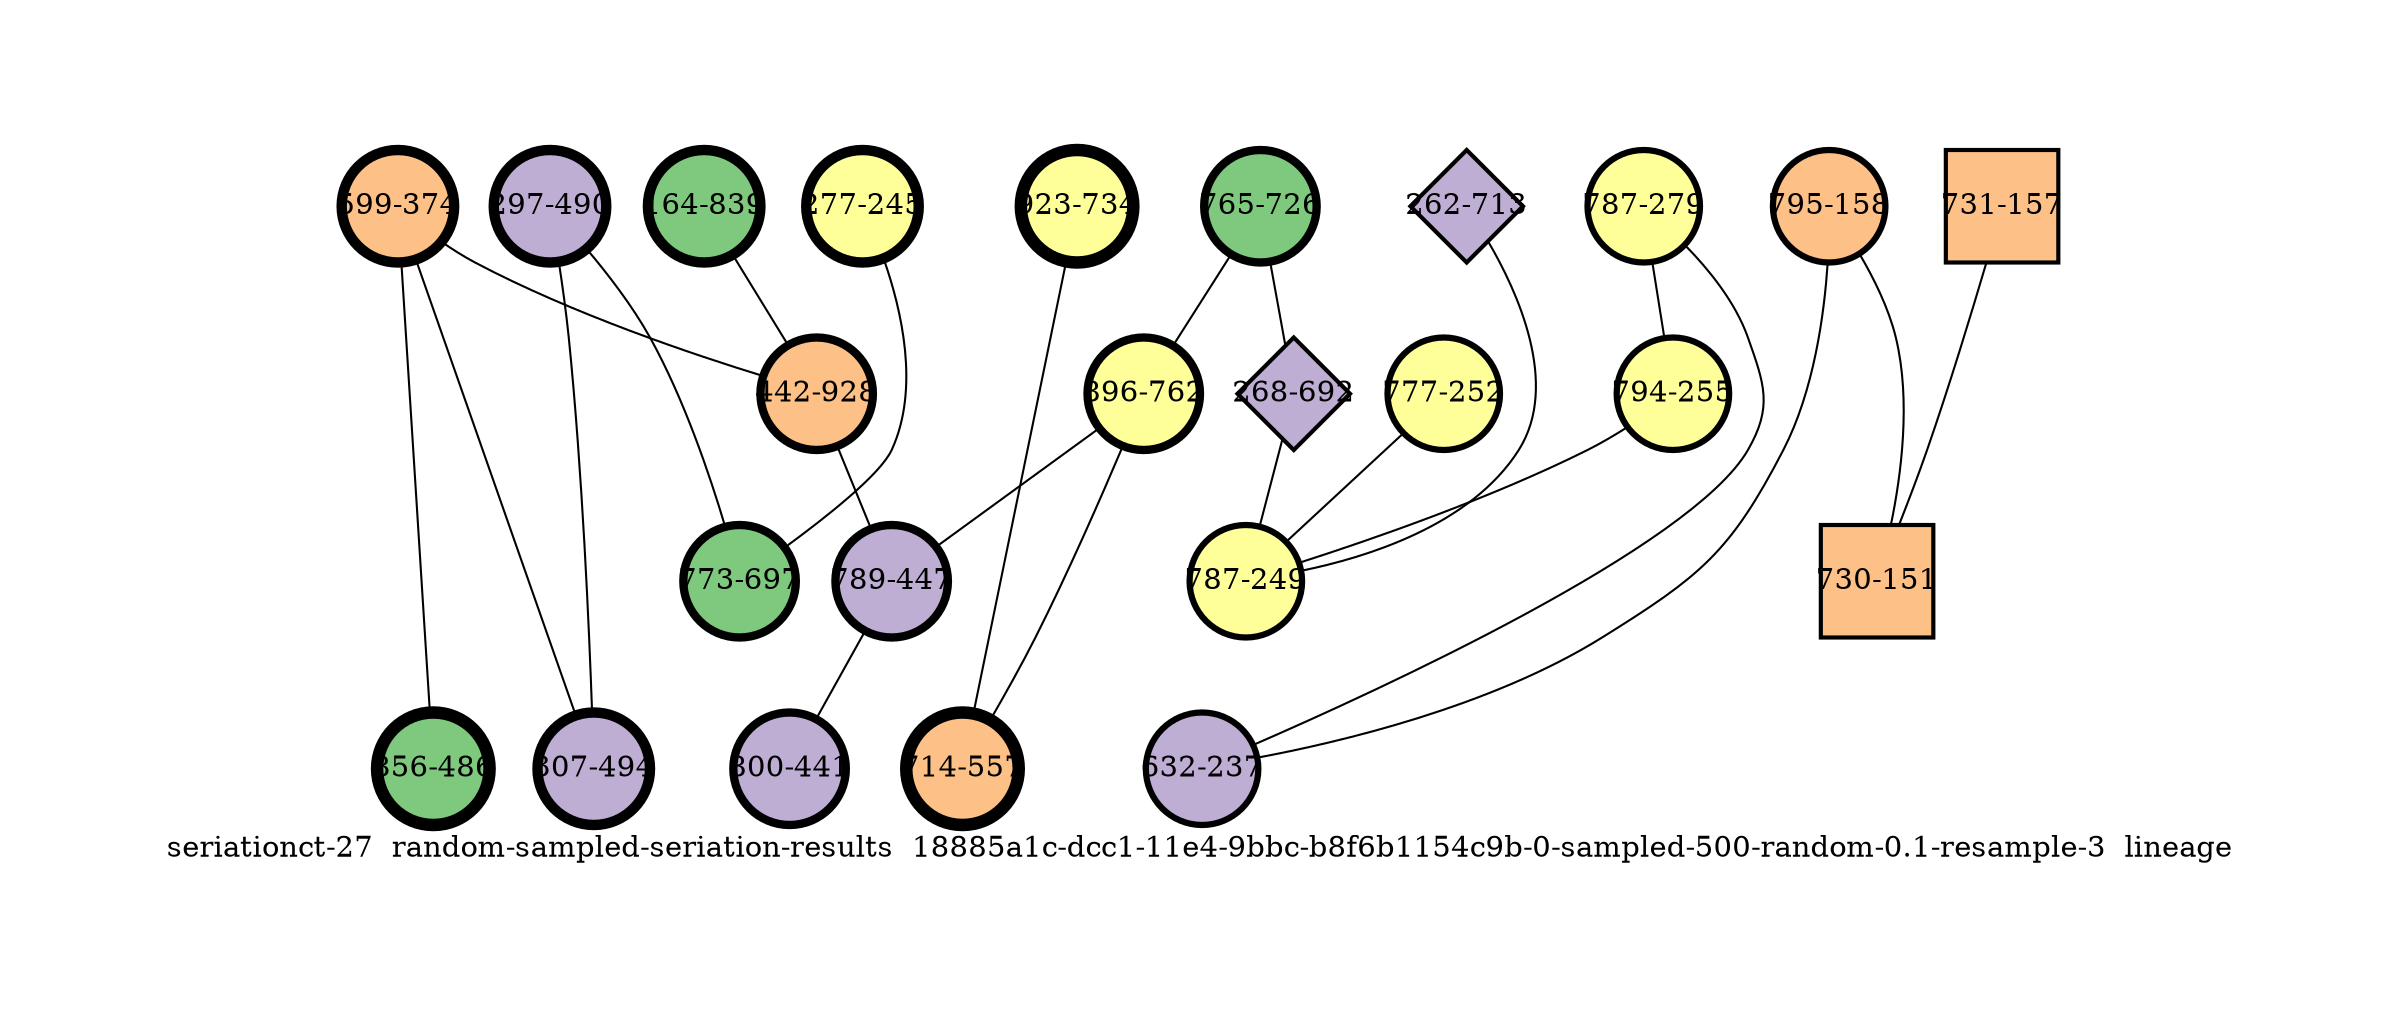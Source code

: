 strict graph "seriationct-27  random-sampled-seriation-results  18885a1c-dcc1-11e4-9bbc-b8f6b1154c9b-0-sampled-500-random-0.1-resample-3  lineage" {
labelloc=b;
ratio=auto;
pad="1.0";
label="seriationct-27  random-sampled-seriation-results  18885a1c-dcc1-11e4-9bbc-b8f6b1154c9b-0-sampled-500-random-0.1-resample-3  lineage";
node [width="0.75", style=filled, fixedsize=true, height="0.75", shape=circle, label=""];
0 [xCoordinate="490.0", appears_in_slice=5, yCoordinate="297.0", colorscheme=accent6, lineage_id=0, short_label="297-490", label="297-490", shape=circle, cluster_id=1, fillcolor=2, size="500.0", id=0, penwidth="5.0"];
1 [xCoordinate="245.0", appears_in_slice=5, yCoordinate="277.0", colorscheme=accent6, lineage_id=0, short_label="277-245", label="277-245", shape=circle, cluster_id=3, fillcolor=4, size="500.0", id=1, penwidth="5.0"];
2 [xCoordinate="839.0", appears_in_slice=5, yCoordinate="164.0", colorscheme=accent6, lineage_id=0, short_label="164-839", label="164-839", shape=circle, cluster_id=0, fillcolor=1, size="500.0", id=2, penwidth="5.0"];
3 [xCoordinate="374.0", appears_in_slice=5, yCoordinate="599.0", colorscheme=accent6, lineage_id=0, short_label="599-374", label="599-374", shape=circle, cluster_id=2, fillcolor=3, size="500.0", id=3, penwidth="5.0"];
4 [xCoordinate="928.0", appears_in_slice=4, yCoordinate="442.0", colorscheme=accent6, lineage_id=0, short_label="442-928", label="442-928", shape=circle, cluster_id=2, fillcolor=3, size="500.0", id=4, penwidth="4.0"];
5 [xCoordinate="494.0", appears_in_slice=5, yCoordinate="307.0", colorscheme=accent6, lineage_id=0, short_label="307-494", label="307-494", shape=circle, cluster_id=1, fillcolor=2, size="500.0", id=5, penwidth="5.0"];
6 [xCoordinate="157.0", appears_in_slice=2, yCoordinate="731.0", colorscheme=accent6, lineage_id=1, short_label="731-157", label="731-157", shape=square, cluster_id=2, fillcolor=3, size="500.0", id=6, penwidth="2.0"];
7 [xCoordinate="279.0", appears_in_slice=3, yCoordinate="787.0", colorscheme=accent6, lineage_id=0, short_label="787-279", label="787-279", shape=circle, cluster_id=3, fillcolor=4, size="500.0", id=7, penwidth="3.0"];
8 [xCoordinate="726.0", appears_in_slice=4, yCoordinate="765.0", colorscheme=accent6, lineage_id=0, short_label="765-726", label="765-726", shape=circle, cluster_id=0, fillcolor=1, size="500.0", id=8, penwidth="4.0"];
9 [xCoordinate="692.0", appears_in_slice=2, yCoordinate="268.0", colorscheme=accent6, lineage_id=2, short_label="268-692", label="268-692", shape=diamond, cluster_id=1, fillcolor=2, size="500.0", id=15, penwidth="2.0"];
10 [xCoordinate="486.0", appears_in_slice=6, yCoordinate="856.0", colorscheme=accent6, lineage_id=0, short_label="856-486", label="856-486", shape=circle, cluster_id=0, fillcolor=1, size="500.0", id=10, penwidth="6.0"];
11 [xCoordinate="734.0", appears_in_slice=6, yCoordinate="923.0", colorscheme=accent6, lineage_id=0, short_label="923-734", label="923-734", shape=circle, cluster_id=3, fillcolor=4, size="500.0", id=11, penwidth="6.0"];
12 [xCoordinate="713.0", appears_in_slice=2, yCoordinate="262.0", colorscheme=accent6, lineage_id=2, short_label="262-713", label="262-713", shape=diamond, cluster_id=1, fillcolor=2, size="500.0", id=12, penwidth="2.0"];
13 [xCoordinate="255.0", appears_in_slice=3, yCoordinate="794.0", colorscheme=accent6, lineage_id=0, short_label="794-255", label="794-255", shape=circle, cluster_id=3, fillcolor=4, size="500.0", id=13, penwidth="3.0"];
14 [xCoordinate="252.0", appears_in_slice=3, yCoordinate="777.0", colorscheme=accent6, lineage_id=0, short_label="777-252", label="777-252", shape=circle, cluster_id=3, fillcolor=4, size="500.0", id=14, penwidth="3.0"];
15 [xCoordinate="249.0", appears_in_slice=3, yCoordinate="787.0", colorscheme=accent6, lineage_id=0, short_label="787-249", label="787-249", shape=circle, cluster_id=3, fillcolor=4, size="500.0", id=9, penwidth="3.0"];
16 [xCoordinate="158.0", appears_in_slice=3, yCoordinate="795.0", colorscheme=accent6, lineage_id=0, short_label="795-158", label="795-158", shape=circle, cluster_id=2, fillcolor=3, size="500.0", id=16, penwidth="3.0"];
17 [xCoordinate="697.0", appears_in_slice=4, yCoordinate="773.0", colorscheme=accent6, lineage_id=0, short_label="773-697", label="773-697", shape=circle, cluster_id=0, fillcolor=1, size="500.0", id=17, penwidth="4.0"];
18 [xCoordinate="237.0", appears_in_slice=3, yCoordinate="632.0", colorscheme=accent6, lineage_id=0, short_label="632-237", label="632-237", shape=circle, cluster_id=1, fillcolor=2, size="500.0", id=18, penwidth="3.0"];
19 [xCoordinate="762.0", appears_in_slice=4, yCoordinate="896.0", colorscheme=accent6, lineage_id=0, short_label="896-762", label="896-762", shape=circle, cluster_id=3, fillcolor=4, size="500.0", id=19, penwidth="4.0"];
20 [xCoordinate="447.0", appears_in_slice=4, yCoordinate="789.0", colorscheme=accent6, lineage_id=0, short_label="789-447", label="789-447", shape=circle, cluster_id=1, fillcolor=2, size="500.0", id=20, penwidth="4.0"];
21 [xCoordinate="151.0", appears_in_slice=2, yCoordinate="730.0", colorscheme=accent6, lineage_id=1, short_label="730-151", label="730-151", shape=square, cluster_id=2, fillcolor=3, size="500.0", id=21, penwidth="2.0"];
22 [xCoordinate="441.0", appears_in_slice=4, yCoordinate="800.0", colorscheme=accent6, lineage_id=0, short_label="800-441", label="800-441", shape=circle, cluster_id=1, fillcolor=2, size="500.0", id=22, penwidth="4.0"];
23 [xCoordinate="557.0", appears_in_slice=6, yCoordinate="714.0", colorscheme=accent6, lineage_id=0, short_label="714-557", label="714-557", shape=circle, cluster_id=2, fillcolor=3, size="500.0", id=23, penwidth="6.0"];
0 -- 17  [inverseweight="5.52427172802", weight="0.181019335984"];
0 -- 5  [inverseweight="21.1666878334", weight="0.0472440472441"];
1 -- 17  [inverseweight="9.60119215803", weight="0.10415373253"];
2 -- 4  [inverseweight="1.83210420015", weight="0.545820483309"];
3 -- 10  [inverseweight="2.55434716215", weight="0.39148946346"];
3 -- 4  [inverseweight="1.81064368381", weight="0.552289779011"];
3 -- 5  [inverseweight="22.4960635333", weight="0.0444522215418"];
4 -- 20  [inverseweight="2.39847467138", weight="0.416931649075"];
6 -- 21  [inverseweight="36.2738125055", weight="0.0275680975042"];
7 -- 18  [inverseweight="32.0092199832", weight="0.0312409987036"];
7 -- 13  [inverseweight="26.2794165614", weight="0.0380525951809"];
8 -- 9  [inverseweight="2.4210307418", weight="0.413047212798"];
8 -- 19  [inverseweight="21.9264504827", weight="0.045607017004"];
9 -- 15  [inverseweight="3.65518952064", weight="0.273583625241"];
11 -- 23  [inverseweight="2.26181834261", weight="0.442122155066"];
12 -- 15  [inverseweight="2.62511501537", weight="0.380935690111"];
13 -- 15  [inverseweight="2.68159163014", weight="0.372912858454"];
14 -- 15  [inverseweight="6.42718120911", weight="0.15558920271"];
16 -- 18  [inverseweight="21.5967106395", weight="0.0463033476112"];
16 -- 21  [inverseweight="4.2137491404", weight="0.237318351587"];
19 -- 20  [inverseweight="2.34120783164", weight="0.427129956805"];
19 -- 23  [inverseweight="1.75988710053", weight="0.568218267922"];
20 -- 22  [inverseweight="9.76458208581", weight="0.102410936916"];
}
